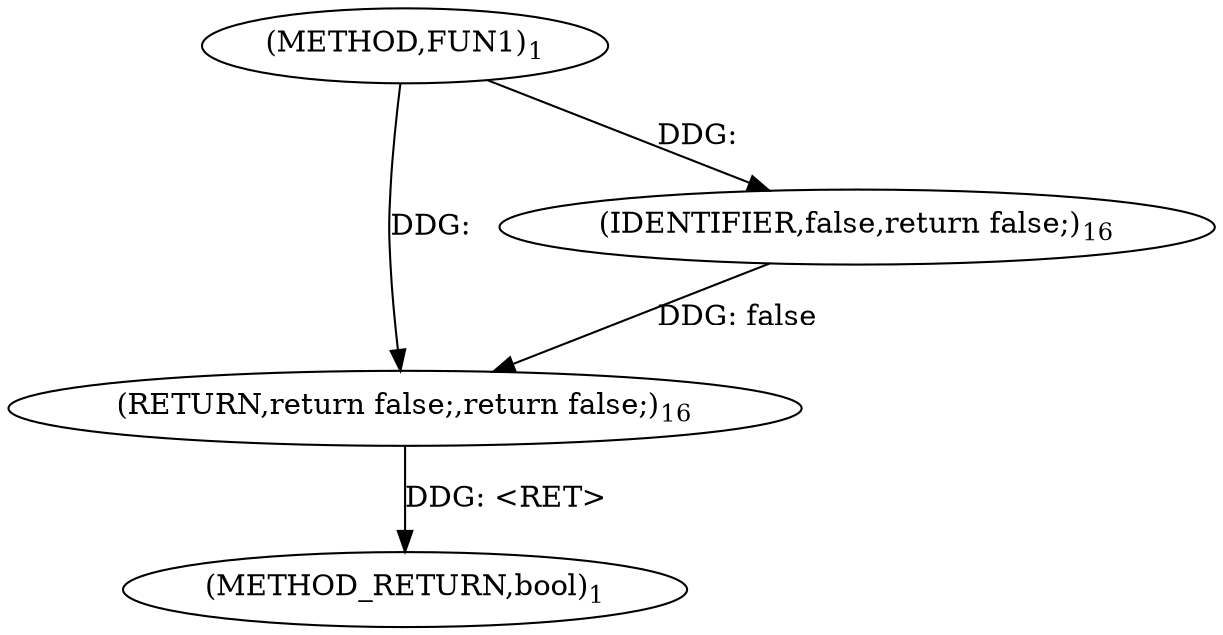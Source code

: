 digraph "FUN1" {  
"8" [label = <(METHOD,FUN1)<SUB>1</SUB>> ]
"12" [label = <(METHOD_RETURN,bool)<SUB>1</SUB>> ]
"10" [label = <(RETURN,return false;,return false;)<SUB>16</SUB>> ]
"11" [label = <(IDENTIFIER,false,return false;)<SUB>16</SUB>> ]
  "10" -> "12"  [ label = "DDG: &lt;RET&gt;"] 
  "11" -> "10"  [ label = "DDG: false"] 
  "8" -> "10"  [ label = "DDG: "] 
  "8" -> "11"  [ label = "DDG: "] 
}
